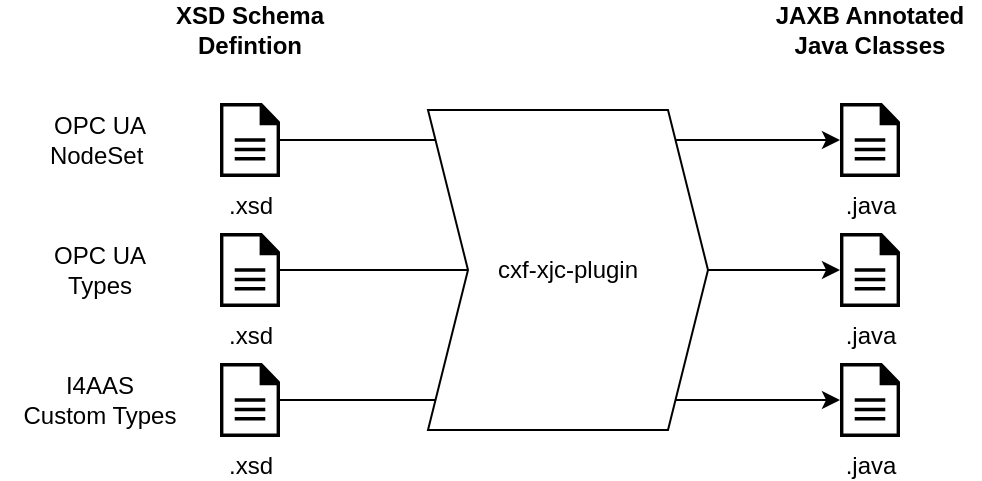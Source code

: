 <mxfile version="14.6.13" type="device"><diagram id="BMEjPxfUu5Q3zPUZ_aVX" name="Seite-1"><mxGraphModel dx="1422" dy="815" grid="1" gridSize="10" guides="1" tooltips="1" connect="1" arrows="1" fold="1" page="1" pageScale="1" pageWidth="827" pageHeight="1169" math="0" shadow="0"><root><mxCell id="0"/><mxCell id="1" parent="0"/><mxCell id="L643hxgPz1DC1KlxfdIN-5" value="OPC UA NodeSet&amp;nbsp;" style="text;html=1;strokeColor=none;fillColor=none;align=center;verticalAlign=middle;whiteSpace=wrap;rounded=0;" vertex="1" parent="1"><mxGeometry x="100" y="95" width="100" height="20" as="geometry"/></mxCell><mxCell id="L643hxgPz1DC1KlxfdIN-6" value="I4AAS&lt;br&gt;Custom Types" style="text;html=1;strokeColor=none;fillColor=none;align=center;verticalAlign=middle;whiteSpace=wrap;rounded=0;" vertex="1" parent="1"><mxGeometry x="100" y="225" width="100" height="20" as="geometry"/></mxCell><mxCell id="L643hxgPz1DC1KlxfdIN-7" value="OPC UA &lt;br&gt;Types" style="text;html=1;strokeColor=none;fillColor=none;align=center;verticalAlign=middle;whiteSpace=wrap;rounded=0;" vertex="1" parent="1"><mxGeometry x="100" y="160" width="100" height="20" as="geometry"/></mxCell><mxCell id="L643hxgPz1DC1KlxfdIN-20" value="&lt;b&gt;XSD Schema Defintion&lt;/b&gt;" style="text;html=1;strokeColor=none;fillColor=none;align=center;verticalAlign=middle;whiteSpace=wrap;rounded=0;" vertex="1" parent="1"><mxGeometry x="180" y="40" width="90" height="20" as="geometry"/></mxCell><mxCell id="L643hxgPz1DC1KlxfdIN-21" value="&lt;b&gt;JAXB Annotated&lt;br&gt;Java Classes&lt;/b&gt;" style="text;html=1;strokeColor=none;fillColor=none;align=center;verticalAlign=middle;whiteSpace=wrap;rounded=0;" vertex="1" parent="1"><mxGeometry x="480" y="40" width="110" height="20" as="geometry"/></mxCell><mxCell id="L643hxgPz1DC1KlxfdIN-23" value=".java" style="pointerEvents=1;shadow=0;dashed=0;html=1;strokeColor=none;labelPosition=center;verticalLabelPosition=bottom;verticalAlign=top;outlineConnect=0;align=center;shape=mxgraph.office.concepts.document;fillColor=#000000;" vertex="1" parent="1"><mxGeometry x="520" y="86.5" width="30" height="37" as="geometry"/></mxCell><mxCell id="L643hxgPz1DC1KlxfdIN-24" value=".java" style="pointerEvents=1;shadow=0;dashed=0;html=1;strokeColor=none;labelPosition=center;verticalLabelPosition=bottom;verticalAlign=top;outlineConnect=0;align=center;shape=mxgraph.office.concepts.document;fillColor=#000000;" vertex="1" parent="1"><mxGeometry x="520" y="151.5" width="30" height="37" as="geometry"/></mxCell><mxCell id="L643hxgPz1DC1KlxfdIN-25" value=".java" style="pointerEvents=1;shadow=0;dashed=0;html=1;strokeColor=none;labelPosition=center;verticalLabelPosition=bottom;verticalAlign=top;outlineConnect=0;align=center;shape=mxgraph.office.concepts.document;fillColor=#000000;" vertex="1" parent="1"><mxGeometry x="520" y="216.5" width="30" height="37" as="geometry"/></mxCell><mxCell id="L643hxgPz1DC1KlxfdIN-33" style="edgeStyle=orthogonalEdgeStyle;rounded=0;orthogonalLoop=1;jettySize=auto;html=1;" edge="1" parent="1" source="L643hxgPz1DC1KlxfdIN-26" target="L643hxgPz1DC1KlxfdIN-23"><mxGeometry relative="1" as="geometry"/></mxCell><mxCell id="L643hxgPz1DC1KlxfdIN-26" value=".xsd" style="pointerEvents=1;shadow=0;dashed=0;html=1;strokeColor=none;labelPosition=center;verticalLabelPosition=bottom;verticalAlign=top;outlineConnect=0;align=center;shape=mxgraph.office.concepts.document;fillColor=#000000;" vertex="1" parent="1"><mxGeometry x="210" y="86.5" width="30" height="37" as="geometry"/></mxCell><mxCell id="L643hxgPz1DC1KlxfdIN-34" style="edgeStyle=orthogonalEdgeStyle;rounded=0;orthogonalLoop=1;jettySize=auto;html=1;" edge="1" parent="1" source="L643hxgPz1DC1KlxfdIN-27" target="L643hxgPz1DC1KlxfdIN-24"><mxGeometry relative="1" as="geometry"/></mxCell><mxCell id="L643hxgPz1DC1KlxfdIN-27" value=".xsd" style="pointerEvents=1;shadow=0;dashed=0;html=1;strokeColor=none;labelPosition=center;verticalLabelPosition=bottom;verticalAlign=top;outlineConnect=0;align=center;shape=mxgraph.office.concepts.document;fillColor=#000000;" vertex="1" parent="1"><mxGeometry x="210" y="151.5" width="30" height="37" as="geometry"/></mxCell><mxCell id="L643hxgPz1DC1KlxfdIN-35" style="edgeStyle=orthogonalEdgeStyle;rounded=0;orthogonalLoop=1;jettySize=auto;html=1;" edge="1" parent="1" source="L643hxgPz1DC1KlxfdIN-28" target="L643hxgPz1DC1KlxfdIN-25"><mxGeometry relative="1" as="geometry"/></mxCell><mxCell id="L643hxgPz1DC1KlxfdIN-28" value=".xsd" style="pointerEvents=1;shadow=0;dashed=0;html=1;strokeColor=none;labelPosition=center;verticalLabelPosition=bottom;verticalAlign=top;outlineConnect=0;align=center;shape=mxgraph.office.concepts.document;fillColor=#000000;" vertex="1" parent="1"><mxGeometry x="210" y="216.5" width="30" height="37" as="geometry"/></mxCell><mxCell id="L643hxgPz1DC1KlxfdIN-1" value="cxf-xjc-plugin" style="shape=step;perimeter=stepPerimeter;whiteSpace=wrap;html=1;fixedSize=1;" vertex="1" parent="1"><mxGeometry x="314" y="90" width="140" height="160" as="geometry"/></mxCell></root></mxGraphModel></diagram></mxfile>